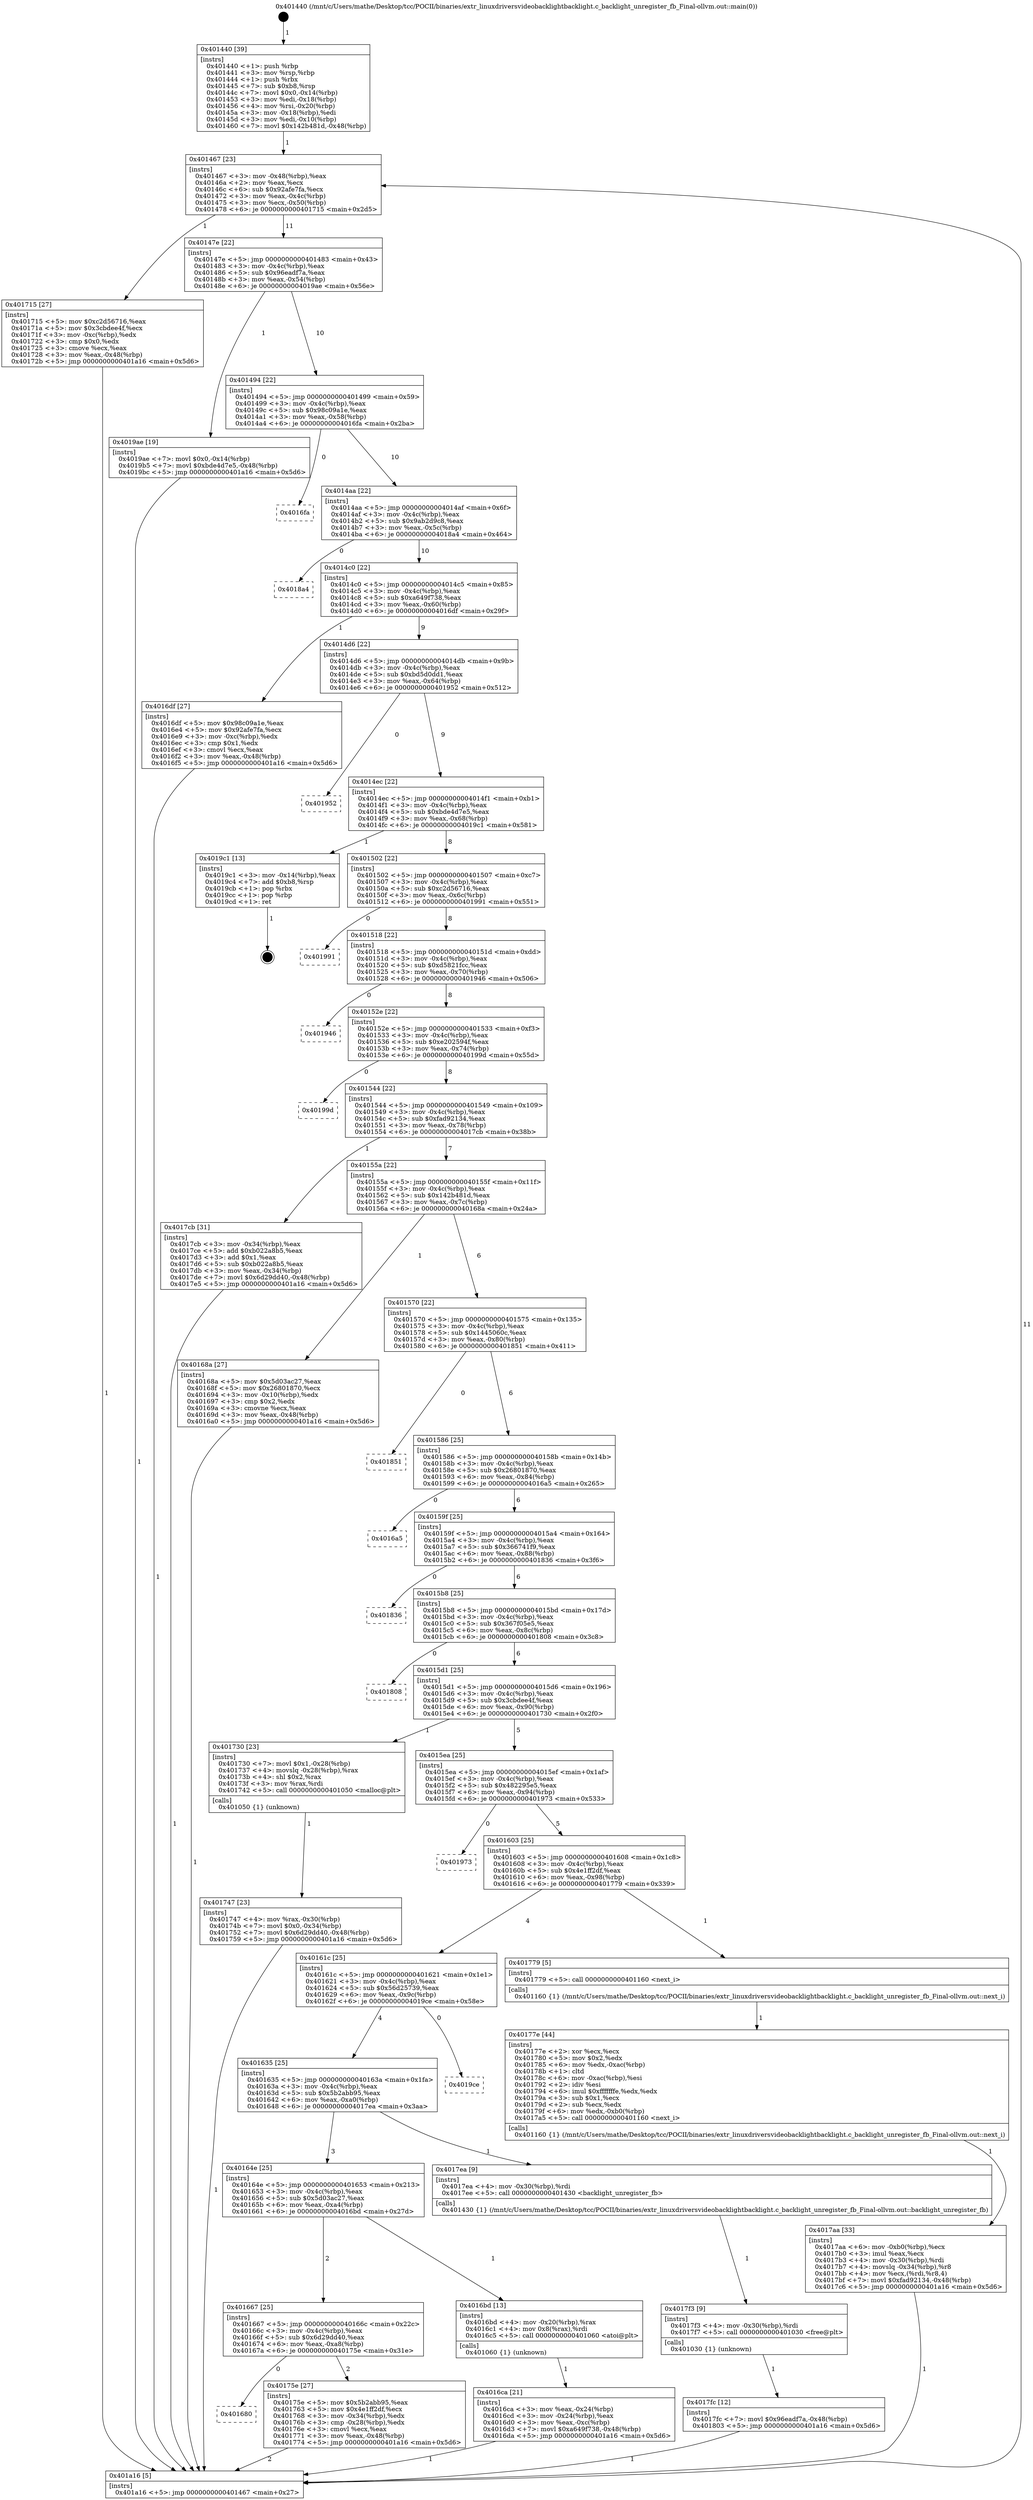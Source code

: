 digraph "0x401440" {
  label = "0x401440 (/mnt/c/Users/mathe/Desktop/tcc/POCII/binaries/extr_linuxdriversvideobacklightbacklight.c_backlight_unregister_fb_Final-ollvm.out::main(0))"
  labelloc = "t"
  node[shape=record]

  Entry [label="",width=0.3,height=0.3,shape=circle,fillcolor=black,style=filled]
  "0x401467" [label="{
     0x401467 [23]\l
     | [instrs]\l
     &nbsp;&nbsp;0x401467 \<+3\>: mov -0x48(%rbp),%eax\l
     &nbsp;&nbsp;0x40146a \<+2\>: mov %eax,%ecx\l
     &nbsp;&nbsp;0x40146c \<+6\>: sub $0x92afe7fa,%ecx\l
     &nbsp;&nbsp;0x401472 \<+3\>: mov %eax,-0x4c(%rbp)\l
     &nbsp;&nbsp;0x401475 \<+3\>: mov %ecx,-0x50(%rbp)\l
     &nbsp;&nbsp;0x401478 \<+6\>: je 0000000000401715 \<main+0x2d5\>\l
  }"]
  "0x401715" [label="{
     0x401715 [27]\l
     | [instrs]\l
     &nbsp;&nbsp;0x401715 \<+5\>: mov $0xc2d56716,%eax\l
     &nbsp;&nbsp;0x40171a \<+5\>: mov $0x3cbdee4f,%ecx\l
     &nbsp;&nbsp;0x40171f \<+3\>: mov -0xc(%rbp),%edx\l
     &nbsp;&nbsp;0x401722 \<+3\>: cmp $0x0,%edx\l
     &nbsp;&nbsp;0x401725 \<+3\>: cmove %ecx,%eax\l
     &nbsp;&nbsp;0x401728 \<+3\>: mov %eax,-0x48(%rbp)\l
     &nbsp;&nbsp;0x40172b \<+5\>: jmp 0000000000401a16 \<main+0x5d6\>\l
  }"]
  "0x40147e" [label="{
     0x40147e [22]\l
     | [instrs]\l
     &nbsp;&nbsp;0x40147e \<+5\>: jmp 0000000000401483 \<main+0x43\>\l
     &nbsp;&nbsp;0x401483 \<+3\>: mov -0x4c(%rbp),%eax\l
     &nbsp;&nbsp;0x401486 \<+5\>: sub $0x96eadf7a,%eax\l
     &nbsp;&nbsp;0x40148b \<+3\>: mov %eax,-0x54(%rbp)\l
     &nbsp;&nbsp;0x40148e \<+6\>: je 00000000004019ae \<main+0x56e\>\l
  }"]
  Exit [label="",width=0.3,height=0.3,shape=circle,fillcolor=black,style=filled,peripheries=2]
  "0x4019ae" [label="{
     0x4019ae [19]\l
     | [instrs]\l
     &nbsp;&nbsp;0x4019ae \<+7\>: movl $0x0,-0x14(%rbp)\l
     &nbsp;&nbsp;0x4019b5 \<+7\>: movl $0xbde4d7e5,-0x48(%rbp)\l
     &nbsp;&nbsp;0x4019bc \<+5\>: jmp 0000000000401a16 \<main+0x5d6\>\l
  }"]
  "0x401494" [label="{
     0x401494 [22]\l
     | [instrs]\l
     &nbsp;&nbsp;0x401494 \<+5\>: jmp 0000000000401499 \<main+0x59\>\l
     &nbsp;&nbsp;0x401499 \<+3\>: mov -0x4c(%rbp),%eax\l
     &nbsp;&nbsp;0x40149c \<+5\>: sub $0x98c09a1e,%eax\l
     &nbsp;&nbsp;0x4014a1 \<+3\>: mov %eax,-0x58(%rbp)\l
     &nbsp;&nbsp;0x4014a4 \<+6\>: je 00000000004016fa \<main+0x2ba\>\l
  }"]
  "0x4017fc" [label="{
     0x4017fc [12]\l
     | [instrs]\l
     &nbsp;&nbsp;0x4017fc \<+7\>: movl $0x96eadf7a,-0x48(%rbp)\l
     &nbsp;&nbsp;0x401803 \<+5\>: jmp 0000000000401a16 \<main+0x5d6\>\l
  }"]
  "0x4016fa" [label="{
     0x4016fa\l
  }", style=dashed]
  "0x4014aa" [label="{
     0x4014aa [22]\l
     | [instrs]\l
     &nbsp;&nbsp;0x4014aa \<+5\>: jmp 00000000004014af \<main+0x6f\>\l
     &nbsp;&nbsp;0x4014af \<+3\>: mov -0x4c(%rbp),%eax\l
     &nbsp;&nbsp;0x4014b2 \<+5\>: sub $0x9ab2d9c8,%eax\l
     &nbsp;&nbsp;0x4014b7 \<+3\>: mov %eax,-0x5c(%rbp)\l
     &nbsp;&nbsp;0x4014ba \<+6\>: je 00000000004018a4 \<main+0x464\>\l
  }"]
  "0x4017f3" [label="{
     0x4017f3 [9]\l
     | [instrs]\l
     &nbsp;&nbsp;0x4017f3 \<+4\>: mov -0x30(%rbp),%rdi\l
     &nbsp;&nbsp;0x4017f7 \<+5\>: call 0000000000401030 \<free@plt\>\l
     | [calls]\l
     &nbsp;&nbsp;0x401030 \{1\} (unknown)\l
  }"]
  "0x4018a4" [label="{
     0x4018a4\l
  }", style=dashed]
  "0x4014c0" [label="{
     0x4014c0 [22]\l
     | [instrs]\l
     &nbsp;&nbsp;0x4014c0 \<+5\>: jmp 00000000004014c5 \<main+0x85\>\l
     &nbsp;&nbsp;0x4014c5 \<+3\>: mov -0x4c(%rbp),%eax\l
     &nbsp;&nbsp;0x4014c8 \<+5\>: sub $0xa649f738,%eax\l
     &nbsp;&nbsp;0x4014cd \<+3\>: mov %eax,-0x60(%rbp)\l
     &nbsp;&nbsp;0x4014d0 \<+6\>: je 00000000004016df \<main+0x29f\>\l
  }"]
  "0x4017aa" [label="{
     0x4017aa [33]\l
     | [instrs]\l
     &nbsp;&nbsp;0x4017aa \<+6\>: mov -0xb0(%rbp),%ecx\l
     &nbsp;&nbsp;0x4017b0 \<+3\>: imul %eax,%ecx\l
     &nbsp;&nbsp;0x4017b3 \<+4\>: mov -0x30(%rbp),%rdi\l
     &nbsp;&nbsp;0x4017b7 \<+4\>: movslq -0x34(%rbp),%r8\l
     &nbsp;&nbsp;0x4017bb \<+4\>: mov %ecx,(%rdi,%r8,4)\l
     &nbsp;&nbsp;0x4017bf \<+7\>: movl $0xfad92134,-0x48(%rbp)\l
     &nbsp;&nbsp;0x4017c6 \<+5\>: jmp 0000000000401a16 \<main+0x5d6\>\l
  }"]
  "0x4016df" [label="{
     0x4016df [27]\l
     | [instrs]\l
     &nbsp;&nbsp;0x4016df \<+5\>: mov $0x98c09a1e,%eax\l
     &nbsp;&nbsp;0x4016e4 \<+5\>: mov $0x92afe7fa,%ecx\l
     &nbsp;&nbsp;0x4016e9 \<+3\>: mov -0xc(%rbp),%edx\l
     &nbsp;&nbsp;0x4016ec \<+3\>: cmp $0x1,%edx\l
     &nbsp;&nbsp;0x4016ef \<+3\>: cmovl %ecx,%eax\l
     &nbsp;&nbsp;0x4016f2 \<+3\>: mov %eax,-0x48(%rbp)\l
     &nbsp;&nbsp;0x4016f5 \<+5\>: jmp 0000000000401a16 \<main+0x5d6\>\l
  }"]
  "0x4014d6" [label="{
     0x4014d6 [22]\l
     | [instrs]\l
     &nbsp;&nbsp;0x4014d6 \<+5\>: jmp 00000000004014db \<main+0x9b\>\l
     &nbsp;&nbsp;0x4014db \<+3\>: mov -0x4c(%rbp),%eax\l
     &nbsp;&nbsp;0x4014de \<+5\>: sub $0xbd5d0dd1,%eax\l
     &nbsp;&nbsp;0x4014e3 \<+3\>: mov %eax,-0x64(%rbp)\l
     &nbsp;&nbsp;0x4014e6 \<+6\>: je 0000000000401952 \<main+0x512\>\l
  }"]
  "0x40177e" [label="{
     0x40177e [44]\l
     | [instrs]\l
     &nbsp;&nbsp;0x40177e \<+2\>: xor %ecx,%ecx\l
     &nbsp;&nbsp;0x401780 \<+5\>: mov $0x2,%edx\l
     &nbsp;&nbsp;0x401785 \<+6\>: mov %edx,-0xac(%rbp)\l
     &nbsp;&nbsp;0x40178b \<+1\>: cltd\l
     &nbsp;&nbsp;0x40178c \<+6\>: mov -0xac(%rbp),%esi\l
     &nbsp;&nbsp;0x401792 \<+2\>: idiv %esi\l
     &nbsp;&nbsp;0x401794 \<+6\>: imul $0xfffffffe,%edx,%edx\l
     &nbsp;&nbsp;0x40179a \<+3\>: sub $0x1,%ecx\l
     &nbsp;&nbsp;0x40179d \<+2\>: sub %ecx,%edx\l
     &nbsp;&nbsp;0x40179f \<+6\>: mov %edx,-0xb0(%rbp)\l
     &nbsp;&nbsp;0x4017a5 \<+5\>: call 0000000000401160 \<next_i\>\l
     | [calls]\l
     &nbsp;&nbsp;0x401160 \{1\} (/mnt/c/Users/mathe/Desktop/tcc/POCII/binaries/extr_linuxdriversvideobacklightbacklight.c_backlight_unregister_fb_Final-ollvm.out::next_i)\l
  }"]
  "0x401952" [label="{
     0x401952\l
  }", style=dashed]
  "0x4014ec" [label="{
     0x4014ec [22]\l
     | [instrs]\l
     &nbsp;&nbsp;0x4014ec \<+5\>: jmp 00000000004014f1 \<main+0xb1\>\l
     &nbsp;&nbsp;0x4014f1 \<+3\>: mov -0x4c(%rbp),%eax\l
     &nbsp;&nbsp;0x4014f4 \<+5\>: sub $0xbde4d7e5,%eax\l
     &nbsp;&nbsp;0x4014f9 \<+3\>: mov %eax,-0x68(%rbp)\l
     &nbsp;&nbsp;0x4014fc \<+6\>: je 00000000004019c1 \<main+0x581\>\l
  }"]
  "0x401680" [label="{
     0x401680\l
  }", style=dashed]
  "0x4019c1" [label="{
     0x4019c1 [13]\l
     | [instrs]\l
     &nbsp;&nbsp;0x4019c1 \<+3\>: mov -0x14(%rbp),%eax\l
     &nbsp;&nbsp;0x4019c4 \<+7\>: add $0xb8,%rsp\l
     &nbsp;&nbsp;0x4019cb \<+1\>: pop %rbx\l
     &nbsp;&nbsp;0x4019cc \<+1\>: pop %rbp\l
     &nbsp;&nbsp;0x4019cd \<+1\>: ret\l
  }"]
  "0x401502" [label="{
     0x401502 [22]\l
     | [instrs]\l
     &nbsp;&nbsp;0x401502 \<+5\>: jmp 0000000000401507 \<main+0xc7\>\l
     &nbsp;&nbsp;0x401507 \<+3\>: mov -0x4c(%rbp),%eax\l
     &nbsp;&nbsp;0x40150a \<+5\>: sub $0xc2d56716,%eax\l
     &nbsp;&nbsp;0x40150f \<+3\>: mov %eax,-0x6c(%rbp)\l
     &nbsp;&nbsp;0x401512 \<+6\>: je 0000000000401991 \<main+0x551\>\l
  }"]
  "0x40175e" [label="{
     0x40175e [27]\l
     | [instrs]\l
     &nbsp;&nbsp;0x40175e \<+5\>: mov $0x5b2abb95,%eax\l
     &nbsp;&nbsp;0x401763 \<+5\>: mov $0x4e1ff2df,%ecx\l
     &nbsp;&nbsp;0x401768 \<+3\>: mov -0x34(%rbp),%edx\l
     &nbsp;&nbsp;0x40176b \<+3\>: cmp -0x28(%rbp),%edx\l
     &nbsp;&nbsp;0x40176e \<+3\>: cmovl %ecx,%eax\l
     &nbsp;&nbsp;0x401771 \<+3\>: mov %eax,-0x48(%rbp)\l
     &nbsp;&nbsp;0x401774 \<+5\>: jmp 0000000000401a16 \<main+0x5d6\>\l
  }"]
  "0x401991" [label="{
     0x401991\l
  }", style=dashed]
  "0x401518" [label="{
     0x401518 [22]\l
     | [instrs]\l
     &nbsp;&nbsp;0x401518 \<+5\>: jmp 000000000040151d \<main+0xdd\>\l
     &nbsp;&nbsp;0x40151d \<+3\>: mov -0x4c(%rbp),%eax\l
     &nbsp;&nbsp;0x401520 \<+5\>: sub $0xd5821fcc,%eax\l
     &nbsp;&nbsp;0x401525 \<+3\>: mov %eax,-0x70(%rbp)\l
     &nbsp;&nbsp;0x401528 \<+6\>: je 0000000000401946 \<main+0x506\>\l
  }"]
  "0x401747" [label="{
     0x401747 [23]\l
     | [instrs]\l
     &nbsp;&nbsp;0x401747 \<+4\>: mov %rax,-0x30(%rbp)\l
     &nbsp;&nbsp;0x40174b \<+7\>: movl $0x0,-0x34(%rbp)\l
     &nbsp;&nbsp;0x401752 \<+7\>: movl $0x6d29dd40,-0x48(%rbp)\l
     &nbsp;&nbsp;0x401759 \<+5\>: jmp 0000000000401a16 \<main+0x5d6\>\l
  }"]
  "0x401946" [label="{
     0x401946\l
  }", style=dashed]
  "0x40152e" [label="{
     0x40152e [22]\l
     | [instrs]\l
     &nbsp;&nbsp;0x40152e \<+5\>: jmp 0000000000401533 \<main+0xf3\>\l
     &nbsp;&nbsp;0x401533 \<+3\>: mov -0x4c(%rbp),%eax\l
     &nbsp;&nbsp;0x401536 \<+5\>: sub $0xe202594f,%eax\l
     &nbsp;&nbsp;0x40153b \<+3\>: mov %eax,-0x74(%rbp)\l
     &nbsp;&nbsp;0x40153e \<+6\>: je 000000000040199d \<main+0x55d\>\l
  }"]
  "0x4016ca" [label="{
     0x4016ca [21]\l
     | [instrs]\l
     &nbsp;&nbsp;0x4016ca \<+3\>: mov %eax,-0x24(%rbp)\l
     &nbsp;&nbsp;0x4016cd \<+3\>: mov -0x24(%rbp),%eax\l
     &nbsp;&nbsp;0x4016d0 \<+3\>: mov %eax,-0xc(%rbp)\l
     &nbsp;&nbsp;0x4016d3 \<+7\>: movl $0xa649f738,-0x48(%rbp)\l
     &nbsp;&nbsp;0x4016da \<+5\>: jmp 0000000000401a16 \<main+0x5d6\>\l
  }"]
  "0x40199d" [label="{
     0x40199d\l
  }", style=dashed]
  "0x401544" [label="{
     0x401544 [22]\l
     | [instrs]\l
     &nbsp;&nbsp;0x401544 \<+5\>: jmp 0000000000401549 \<main+0x109\>\l
     &nbsp;&nbsp;0x401549 \<+3\>: mov -0x4c(%rbp),%eax\l
     &nbsp;&nbsp;0x40154c \<+5\>: sub $0xfad92134,%eax\l
     &nbsp;&nbsp;0x401551 \<+3\>: mov %eax,-0x78(%rbp)\l
     &nbsp;&nbsp;0x401554 \<+6\>: je 00000000004017cb \<main+0x38b\>\l
  }"]
  "0x401667" [label="{
     0x401667 [25]\l
     | [instrs]\l
     &nbsp;&nbsp;0x401667 \<+5\>: jmp 000000000040166c \<main+0x22c\>\l
     &nbsp;&nbsp;0x40166c \<+3\>: mov -0x4c(%rbp),%eax\l
     &nbsp;&nbsp;0x40166f \<+5\>: sub $0x6d29dd40,%eax\l
     &nbsp;&nbsp;0x401674 \<+6\>: mov %eax,-0xa8(%rbp)\l
     &nbsp;&nbsp;0x40167a \<+6\>: je 000000000040175e \<main+0x31e\>\l
  }"]
  "0x4017cb" [label="{
     0x4017cb [31]\l
     | [instrs]\l
     &nbsp;&nbsp;0x4017cb \<+3\>: mov -0x34(%rbp),%eax\l
     &nbsp;&nbsp;0x4017ce \<+5\>: add $0xb022a8b5,%eax\l
     &nbsp;&nbsp;0x4017d3 \<+3\>: add $0x1,%eax\l
     &nbsp;&nbsp;0x4017d6 \<+5\>: sub $0xb022a8b5,%eax\l
     &nbsp;&nbsp;0x4017db \<+3\>: mov %eax,-0x34(%rbp)\l
     &nbsp;&nbsp;0x4017de \<+7\>: movl $0x6d29dd40,-0x48(%rbp)\l
     &nbsp;&nbsp;0x4017e5 \<+5\>: jmp 0000000000401a16 \<main+0x5d6\>\l
  }"]
  "0x40155a" [label="{
     0x40155a [22]\l
     | [instrs]\l
     &nbsp;&nbsp;0x40155a \<+5\>: jmp 000000000040155f \<main+0x11f\>\l
     &nbsp;&nbsp;0x40155f \<+3\>: mov -0x4c(%rbp),%eax\l
     &nbsp;&nbsp;0x401562 \<+5\>: sub $0x142b481d,%eax\l
     &nbsp;&nbsp;0x401567 \<+3\>: mov %eax,-0x7c(%rbp)\l
     &nbsp;&nbsp;0x40156a \<+6\>: je 000000000040168a \<main+0x24a\>\l
  }"]
  "0x4016bd" [label="{
     0x4016bd [13]\l
     | [instrs]\l
     &nbsp;&nbsp;0x4016bd \<+4\>: mov -0x20(%rbp),%rax\l
     &nbsp;&nbsp;0x4016c1 \<+4\>: mov 0x8(%rax),%rdi\l
     &nbsp;&nbsp;0x4016c5 \<+5\>: call 0000000000401060 \<atoi@plt\>\l
     | [calls]\l
     &nbsp;&nbsp;0x401060 \{1\} (unknown)\l
  }"]
  "0x40168a" [label="{
     0x40168a [27]\l
     | [instrs]\l
     &nbsp;&nbsp;0x40168a \<+5\>: mov $0x5d03ac27,%eax\l
     &nbsp;&nbsp;0x40168f \<+5\>: mov $0x26801870,%ecx\l
     &nbsp;&nbsp;0x401694 \<+3\>: mov -0x10(%rbp),%edx\l
     &nbsp;&nbsp;0x401697 \<+3\>: cmp $0x2,%edx\l
     &nbsp;&nbsp;0x40169a \<+3\>: cmovne %ecx,%eax\l
     &nbsp;&nbsp;0x40169d \<+3\>: mov %eax,-0x48(%rbp)\l
     &nbsp;&nbsp;0x4016a0 \<+5\>: jmp 0000000000401a16 \<main+0x5d6\>\l
  }"]
  "0x401570" [label="{
     0x401570 [22]\l
     | [instrs]\l
     &nbsp;&nbsp;0x401570 \<+5\>: jmp 0000000000401575 \<main+0x135\>\l
     &nbsp;&nbsp;0x401575 \<+3\>: mov -0x4c(%rbp),%eax\l
     &nbsp;&nbsp;0x401578 \<+5\>: sub $0x1445060c,%eax\l
     &nbsp;&nbsp;0x40157d \<+3\>: mov %eax,-0x80(%rbp)\l
     &nbsp;&nbsp;0x401580 \<+6\>: je 0000000000401851 \<main+0x411\>\l
  }"]
  "0x401a16" [label="{
     0x401a16 [5]\l
     | [instrs]\l
     &nbsp;&nbsp;0x401a16 \<+5\>: jmp 0000000000401467 \<main+0x27\>\l
  }"]
  "0x401440" [label="{
     0x401440 [39]\l
     | [instrs]\l
     &nbsp;&nbsp;0x401440 \<+1\>: push %rbp\l
     &nbsp;&nbsp;0x401441 \<+3\>: mov %rsp,%rbp\l
     &nbsp;&nbsp;0x401444 \<+1\>: push %rbx\l
     &nbsp;&nbsp;0x401445 \<+7\>: sub $0xb8,%rsp\l
     &nbsp;&nbsp;0x40144c \<+7\>: movl $0x0,-0x14(%rbp)\l
     &nbsp;&nbsp;0x401453 \<+3\>: mov %edi,-0x18(%rbp)\l
     &nbsp;&nbsp;0x401456 \<+4\>: mov %rsi,-0x20(%rbp)\l
     &nbsp;&nbsp;0x40145a \<+3\>: mov -0x18(%rbp),%edi\l
     &nbsp;&nbsp;0x40145d \<+3\>: mov %edi,-0x10(%rbp)\l
     &nbsp;&nbsp;0x401460 \<+7\>: movl $0x142b481d,-0x48(%rbp)\l
  }"]
  "0x40164e" [label="{
     0x40164e [25]\l
     | [instrs]\l
     &nbsp;&nbsp;0x40164e \<+5\>: jmp 0000000000401653 \<main+0x213\>\l
     &nbsp;&nbsp;0x401653 \<+3\>: mov -0x4c(%rbp),%eax\l
     &nbsp;&nbsp;0x401656 \<+5\>: sub $0x5d03ac27,%eax\l
     &nbsp;&nbsp;0x40165b \<+6\>: mov %eax,-0xa4(%rbp)\l
     &nbsp;&nbsp;0x401661 \<+6\>: je 00000000004016bd \<main+0x27d\>\l
  }"]
  "0x401851" [label="{
     0x401851\l
  }", style=dashed]
  "0x401586" [label="{
     0x401586 [25]\l
     | [instrs]\l
     &nbsp;&nbsp;0x401586 \<+5\>: jmp 000000000040158b \<main+0x14b\>\l
     &nbsp;&nbsp;0x40158b \<+3\>: mov -0x4c(%rbp),%eax\l
     &nbsp;&nbsp;0x40158e \<+5\>: sub $0x26801870,%eax\l
     &nbsp;&nbsp;0x401593 \<+6\>: mov %eax,-0x84(%rbp)\l
     &nbsp;&nbsp;0x401599 \<+6\>: je 00000000004016a5 \<main+0x265\>\l
  }"]
  "0x4017ea" [label="{
     0x4017ea [9]\l
     | [instrs]\l
     &nbsp;&nbsp;0x4017ea \<+4\>: mov -0x30(%rbp),%rdi\l
     &nbsp;&nbsp;0x4017ee \<+5\>: call 0000000000401430 \<backlight_unregister_fb\>\l
     | [calls]\l
     &nbsp;&nbsp;0x401430 \{1\} (/mnt/c/Users/mathe/Desktop/tcc/POCII/binaries/extr_linuxdriversvideobacklightbacklight.c_backlight_unregister_fb_Final-ollvm.out::backlight_unregister_fb)\l
  }"]
  "0x4016a5" [label="{
     0x4016a5\l
  }", style=dashed]
  "0x40159f" [label="{
     0x40159f [25]\l
     | [instrs]\l
     &nbsp;&nbsp;0x40159f \<+5\>: jmp 00000000004015a4 \<main+0x164\>\l
     &nbsp;&nbsp;0x4015a4 \<+3\>: mov -0x4c(%rbp),%eax\l
     &nbsp;&nbsp;0x4015a7 \<+5\>: sub $0x366741f9,%eax\l
     &nbsp;&nbsp;0x4015ac \<+6\>: mov %eax,-0x88(%rbp)\l
     &nbsp;&nbsp;0x4015b2 \<+6\>: je 0000000000401836 \<main+0x3f6\>\l
  }"]
  "0x401635" [label="{
     0x401635 [25]\l
     | [instrs]\l
     &nbsp;&nbsp;0x401635 \<+5\>: jmp 000000000040163a \<main+0x1fa\>\l
     &nbsp;&nbsp;0x40163a \<+3\>: mov -0x4c(%rbp),%eax\l
     &nbsp;&nbsp;0x40163d \<+5\>: sub $0x5b2abb95,%eax\l
     &nbsp;&nbsp;0x401642 \<+6\>: mov %eax,-0xa0(%rbp)\l
     &nbsp;&nbsp;0x401648 \<+6\>: je 00000000004017ea \<main+0x3aa\>\l
  }"]
  "0x401836" [label="{
     0x401836\l
  }", style=dashed]
  "0x4015b8" [label="{
     0x4015b8 [25]\l
     | [instrs]\l
     &nbsp;&nbsp;0x4015b8 \<+5\>: jmp 00000000004015bd \<main+0x17d\>\l
     &nbsp;&nbsp;0x4015bd \<+3\>: mov -0x4c(%rbp),%eax\l
     &nbsp;&nbsp;0x4015c0 \<+5\>: sub $0x367f05e5,%eax\l
     &nbsp;&nbsp;0x4015c5 \<+6\>: mov %eax,-0x8c(%rbp)\l
     &nbsp;&nbsp;0x4015cb \<+6\>: je 0000000000401808 \<main+0x3c8\>\l
  }"]
  "0x4019ce" [label="{
     0x4019ce\l
  }", style=dashed]
  "0x401808" [label="{
     0x401808\l
  }", style=dashed]
  "0x4015d1" [label="{
     0x4015d1 [25]\l
     | [instrs]\l
     &nbsp;&nbsp;0x4015d1 \<+5\>: jmp 00000000004015d6 \<main+0x196\>\l
     &nbsp;&nbsp;0x4015d6 \<+3\>: mov -0x4c(%rbp),%eax\l
     &nbsp;&nbsp;0x4015d9 \<+5\>: sub $0x3cbdee4f,%eax\l
     &nbsp;&nbsp;0x4015de \<+6\>: mov %eax,-0x90(%rbp)\l
     &nbsp;&nbsp;0x4015e4 \<+6\>: je 0000000000401730 \<main+0x2f0\>\l
  }"]
  "0x40161c" [label="{
     0x40161c [25]\l
     | [instrs]\l
     &nbsp;&nbsp;0x40161c \<+5\>: jmp 0000000000401621 \<main+0x1e1\>\l
     &nbsp;&nbsp;0x401621 \<+3\>: mov -0x4c(%rbp),%eax\l
     &nbsp;&nbsp;0x401624 \<+5\>: sub $0x56d25739,%eax\l
     &nbsp;&nbsp;0x401629 \<+6\>: mov %eax,-0x9c(%rbp)\l
     &nbsp;&nbsp;0x40162f \<+6\>: je 00000000004019ce \<main+0x58e\>\l
  }"]
  "0x401730" [label="{
     0x401730 [23]\l
     | [instrs]\l
     &nbsp;&nbsp;0x401730 \<+7\>: movl $0x1,-0x28(%rbp)\l
     &nbsp;&nbsp;0x401737 \<+4\>: movslq -0x28(%rbp),%rax\l
     &nbsp;&nbsp;0x40173b \<+4\>: shl $0x2,%rax\l
     &nbsp;&nbsp;0x40173f \<+3\>: mov %rax,%rdi\l
     &nbsp;&nbsp;0x401742 \<+5\>: call 0000000000401050 \<malloc@plt\>\l
     | [calls]\l
     &nbsp;&nbsp;0x401050 \{1\} (unknown)\l
  }"]
  "0x4015ea" [label="{
     0x4015ea [25]\l
     | [instrs]\l
     &nbsp;&nbsp;0x4015ea \<+5\>: jmp 00000000004015ef \<main+0x1af\>\l
     &nbsp;&nbsp;0x4015ef \<+3\>: mov -0x4c(%rbp),%eax\l
     &nbsp;&nbsp;0x4015f2 \<+5\>: sub $0x482295e5,%eax\l
     &nbsp;&nbsp;0x4015f7 \<+6\>: mov %eax,-0x94(%rbp)\l
     &nbsp;&nbsp;0x4015fd \<+6\>: je 0000000000401973 \<main+0x533\>\l
  }"]
  "0x401779" [label="{
     0x401779 [5]\l
     | [instrs]\l
     &nbsp;&nbsp;0x401779 \<+5\>: call 0000000000401160 \<next_i\>\l
     | [calls]\l
     &nbsp;&nbsp;0x401160 \{1\} (/mnt/c/Users/mathe/Desktop/tcc/POCII/binaries/extr_linuxdriversvideobacklightbacklight.c_backlight_unregister_fb_Final-ollvm.out::next_i)\l
  }"]
  "0x401973" [label="{
     0x401973\l
  }", style=dashed]
  "0x401603" [label="{
     0x401603 [25]\l
     | [instrs]\l
     &nbsp;&nbsp;0x401603 \<+5\>: jmp 0000000000401608 \<main+0x1c8\>\l
     &nbsp;&nbsp;0x401608 \<+3\>: mov -0x4c(%rbp),%eax\l
     &nbsp;&nbsp;0x40160b \<+5\>: sub $0x4e1ff2df,%eax\l
     &nbsp;&nbsp;0x401610 \<+6\>: mov %eax,-0x98(%rbp)\l
     &nbsp;&nbsp;0x401616 \<+6\>: je 0000000000401779 \<main+0x339\>\l
  }"]
  Entry -> "0x401440" [label=" 1"]
  "0x401467" -> "0x401715" [label=" 1"]
  "0x401467" -> "0x40147e" [label=" 11"]
  "0x4019c1" -> Exit [label=" 1"]
  "0x40147e" -> "0x4019ae" [label=" 1"]
  "0x40147e" -> "0x401494" [label=" 10"]
  "0x4019ae" -> "0x401a16" [label=" 1"]
  "0x401494" -> "0x4016fa" [label=" 0"]
  "0x401494" -> "0x4014aa" [label=" 10"]
  "0x4017fc" -> "0x401a16" [label=" 1"]
  "0x4014aa" -> "0x4018a4" [label=" 0"]
  "0x4014aa" -> "0x4014c0" [label=" 10"]
  "0x4017f3" -> "0x4017fc" [label=" 1"]
  "0x4014c0" -> "0x4016df" [label=" 1"]
  "0x4014c0" -> "0x4014d6" [label=" 9"]
  "0x4017ea" -> "0x4017f3" [label=" 1"]
  "0x4014d6" -> "0x401952" [label=" 0"]
  "0x4014d6" -> "0x4014ec" [label=" 9"]
  "0x4017cb" -> "0x401a16" [label=" 1"]
  "0x4014ec" -> "0x4019c1" [label=" 1"]
  "0x4014ec" -> "0x401502" [label=" 8"]
  "0x4017aa" -> "0x401a16" [label=" 1"]
  "0x401502" -> "0x401991" [label=" 0"]
  "0x401502" -> "0x401518" [label=" 8"]
  "0x40177e" -> "0x4017aa" [label=" 1"]
  "0x401518" -> "0x401946" [label=" 0"]
  "0x401518" -> "0x40152e" [label=" 8"]
  "0x40175e" -> "0x401a16" [label=" 2"]
  "0x40152e" -> "0x40199d" [label=" 0"]
  "0x40152e" -> "0x401544" [label=" 8"]
  "0x401667" -> "0x401680" [label=" 0"]
  "0x401544" -> "0x4017cb" [label=" 1"]
  "0x401544" -> "0x40155a" [label=" 7"]
  "0x401667" -> "0x40175e" [label=" 2"]
  "0x40155a" -> "0x40168a" [label=" 1"]
  "0x40155a" -> "0x401570" [label=" 6"]
  "0x40168a" -> "0x401a16" [label=" 1"]
  "0x401440" -> "0x401467" [label=" 1"]
  "0x401a16" -> "0x401467" [label=" 11"]
  "0x401779" -> "0x40177e" [label=" 1"]
  "0x401570" -> "0x401851" [label=" 0"]
  "0x401570" -> "0x401586" [label=" 6"]
  "0x401730" -> "0x401747" [label=" 1"]
  "0x401586" -> "0x4016a5" [label=" 0"]
  "0x401586" -> "0x40159f" [label=" 6"]
  "0x401715" -> "0x401a16" [label=" 1"]
  "0x40159f" -> "0x401836" [label=" 0"]
  "0x40159f" -> "0x4015b8" [label=" 6"]
  "0x4016ca" -> "0x401a16" [label=" 1"]
  "0x4015b8" -> "0x401808" [label=" 0"]
  "0x4015b8" -> "0x4015d1" [label=" 6"]
  "0x4016bd" -> "0x4016ca" [label=" 1"]
  "0x4015d1" -> "0x401730" [label=" 1"]
  "0x4015d1" -> "0x4015ea" [label=" 5"]
  "0x40164e" -> "0x4016bd" [label=" 1"]
  "0x4015ea" -> "0x401973" [label=" 0"]
  "0x4015ea" -> "0x401603" [label=" 5"]
  "0x401747" -> "0x401a16" [label=" 1"]
  "0x401603" -> "0x401779" [label=" 1"]
  "0x401603" -> "0x40161c" [label=" 4"]
  "0x40164e" -> "0x401667" [label=" 2"]
  "0x40161c" -> "0x4019ce" [label=" 0"]
  "0x40161c" -> "0x401635" [label=" 4"]
  "0x4016df" -> "0x401a16" [label=" 1"]
  "0x401635" -> "0x4017ea" [label=" 1"]
  "0x401635" -> "0x40164e" [label=" 3"]
}
